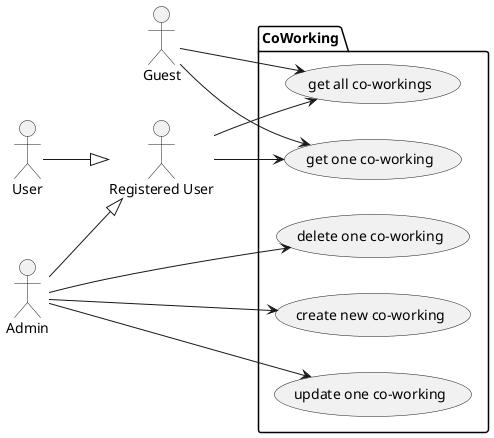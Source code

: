 @startuml coworking
left to right direction

actor Guest
actor "Registered User"
actor User
actor Admin

User --|> "Registered User"
Admin --|> "Registered User"

package "CoWorking" {
    usecase "create new co-working" as CoWorkingUC1
    usecase "get one co-working" as CoWorkingUC2
    usecase "get all co-workings" as CoWorkingUC3
    usecase "update one co-working" as CoWorkingUC4
    usecase "delete one co-working" as CoWorkingUC5
}

Guest --> CoWorkingUC2
Guest --> CoWorkingUC3

"Registered User" --> CoWorkingUC2
"Registered User" --> CoWorkingUC3

Admin --> CoWorkingUC1
Admin --> CoWorkingUC4
Admin --> CoWorkingUC5

@enduml